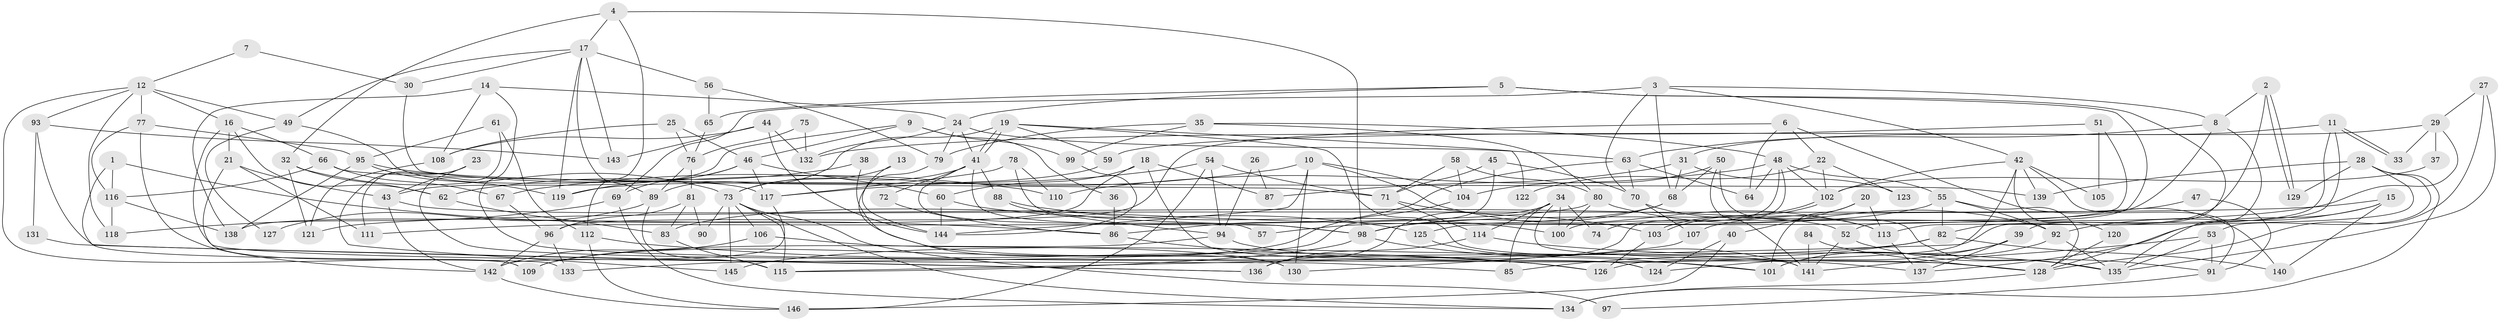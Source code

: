 // coarse degree distribution, {2: 0.16666666666666666, 4: 0.2647058823529412, 3: 0.18627450980392157, 5: 0.17647058823529413, 6: 0.058823529411764705, 10: 0.00980392156862745, 8: 0.06862745098039216, 9: 0.0392156862745098, 7: 0.0196078431372549, 13: 0.00980392156862745}
// Generated by graph-tools (version 1.1) at 2025/55/03/04/25 21:55:10]
// undirected, 146 vertices, 292 edges
graph export_dot {
graph [start="1"]
  node [color=gray90,style=filled];
  1;
  2;
  3;
  4;
  5;
  6;
  7;
  8;
  9;
  10;
  11;
  12;
  13;
  14;
  15;
  16;
  17;
  18;
  19;
  20;
  21;
  22;
  23;
  24;
  25;
  26;
  27;
  28;
  29;
  30;
  31;
  32;
  33;
  34;
  35;
  36;
  37;
  38;
  39;
  40;
  41;
  42;
  43;
  44;
  45;
  46;
  47;
  48;
  49;
  50;
  51;
  52;
  53;
  54;
  55;
  56;
  57;
  58;
  59;
  60;
  61;
  62;
  63;
  64;
  65;
  66;
  67;
  68;
  69;
  70;
  71;
  72;
  73;
  74;
  75;
  76;
  77;
  78;
  79;
  80;
  81;
  82;
  83;
  84;
  85;
  86;
  87;
  88;
  89;
  90;
  91;
  92;
  93;
  94;
  95;
  96;
  97;
  98;
  99;
  100;
  101;
  102;
  103;
  104;
  105;
  106;
  107;
  108;
  109;
  110;
  111;
  112;
  113;
  114;
  115;
  116;
  117;
  118;
  119;
  120;
  121;
  122;
  123;
  124;
  125;
  126;
  127;
  128;
  129;
  130;
  131;
  132;
  133;
  134;
  135;
  136;
  137;
  138;
  139;
  140;
  141;
  142;
  143;
  144;
  145;
  146;
  1 -- 86;
  1 -- 133;
  1 -- 116;
  2 -- 129;
  2 -- 129;
  2 -- 82;
  2 -- 8;
  3 -- 42;
  3 -- 8;
  3 -- 68;
  3 -- 69;
  3 -- 70;
  4 -- 32;
  4 -- 17;
  4 -- 98;
  4 -- 112;
  5 -- 39;
  5 -- 65;
  5 -- 24;
  5 -- 52;
  6 -- 96;
  6 -- 64;
  6 -- 22;
  6 -- 140;
  7 -- 30;
  7 -- 12;
  8 -- 135;
  8 -- 63;
  8 -- 100;
  9 -- 46;
  9 -- 43;
  9 -- 36;
  9 -- 99;
  10 -- 113;
  10 -- 130;
  10 -- 67;
  10 -- 104;
  10 -- 144;
  11 -- 113;
  11 -- 33;
  11 -- 33;
  11 -- 31;
  11 -- 115;
  12 -- 77;
  12 -- 109;
  12 -- 16;
  12 -- 49;
  12 -- 93;
  12 -- 118;
  13 -- 144;
  13 -- 73;
  14 -- 24;
  14 -- 101;
  14 -- 108;
  14 -- 138;
  15 -- 140;
  15 -- 128;
  15 -- 92;
  15 -- 121;
  16 -- 62;
  16 -- 21;
  16 -- 66;
  16 -- 85;
  17 -- 49;
  17 -- 119;
  17 -- 30;
  17 -- 56;
  17 -- 89;
  17 -- 143;
  18 -- 138;
  18 -- 60;
  18 -- 87;
  18 -- 124;
  19 -- 41;
  19 -- 41;
  19 -- 89;
  19 -- 59;
  19 -- 122;
  19 -- 137;
  20 -- 40;
  20 -- 101;
  20 -- 113;
  21 -- 43;
  21 -- 109;
  21 -- 111;
  22 -- 102;
  22 -- 122;
  22 -- 123;
  23 -- 111;
  23 -- 145;
  23 -- 43;
  24 -- 63;
  24 -- 41;
  24 -- 79;
  24 -- 132;
  25 -- 108;
  25 -- 76;
  25 -- 46;
  26 -- 87;
  26 -- 94;
  27 -- 135;
  27 -- 29;
  27 -- 128;
  28 -- 139;
  28 -- 134;
  28 -- 53;
  28 -- 129;
  28 -- 137;
  29 -- 59;
  29 -- 98;
  29 -- 33;
  29 -- 37;
  30 -- 71;
  31 -- 68;
  31 -- 87;
  31 -- 123;
  32 -- 121;
  32 -- 73;
  32 -- 62;
  34 -- 128;
  34 -- 100;
  34 -- 74;
  34 -- 85;
  34 -- 114;
  34 -- 136;
  35 -- 80;
  35 -- 48;
  35 -- 79;
  35 -- 99;
  36 -- 86;
  37 -- 102;
  38 -- 141;
  38 -- 62;
  39 -- 137;
  39 -- 101;
  39 -- 124;
  40 -- 146;
  40 -- 124;
  41 -- 57;
  41 -- 72;
  41 -- 73;
  41 -- 88;
  41 -- 98;
  42 -- 102;
  42 -- 91;
  42 -- 105;
  42 -- 120;
  42 -- 126;
  42 -- 139;
  43 -- 52;
  43 -- 142;
  44 -- 144;
  44 -- 143;
  44 -- 108;
  44 -- 132;
  45 -- 70;
  45 -- 71;
  45 -- 133;
  46 -- 69;
  46 -- 60;
  46 -- 117;
  46 -- 119;
  47 -- 107;
  47 -- 91;
  48 -- 136;
  48 -- 110;
  48 -- 55;
  48 -- 64;
  48 -- 74;
  48 -- 102;
  49 -- 117;
  49 -- 127;
  50 -- 68;
  50 -- 104;
  50 -- 135;
  50 -- 141;
  51 -- 125;
  51 -- 132;
  51 -- 105;
  52 -- 141;
  52 -- 91;
  53 -- 135;
  53 -- 91;
  53 -- 141;
  54 -- 117;
  54 -- 146;
  54 -- 71;
  54 -- 94;
  55 -- 128;
  55 -- 57;
  55 -- 82;
  55 -- 92;
  56 -- 79;
  56 -- 65;
  58 -- 71;
  58 -- 104;
  58 -- 80;
  59 -- 119;
  60 -- 144;
  60 -- 125;
  61 -- 112;
  61 -- 124;
  61 -- 95;
  62 -- 83;
  63 -- 70;
  63 -- 64;
  63 -- 86;
  65 -- 76;
  66 -- 116;
  66 -- 67;
  66 -- 139;
  67 -- 96;
  68 -- 98;
  68 -- 83;
  69 -- 134;
  69 -- 118;
  70 -- 113;
  70 -- 107;
  71 -- 114;
  71 -- 103;
  72 -- 86;
  73 -- 115;
  73 -- 90;
  73 -- 97;
  73 -- 106;
  73 -- 134;
  73 -- 145;
  75 -- 76;
  75 -- 132;
  76 -- 81;
  76 -- 89;
  77 -- 95;
  77 -- 116;
  77 -- 142;
  78 -- 117;
  78 -- 98;
  78 -- 110;
  79 -- 130;
  80 -- 92;
  80 -- 100;
  80 -- 111;
  81 -- 83;
  81 -- 96;
  81 -- 90;
  82 -- 85;
  82 -- 140;
  82 -- 145;
  83 -- 115;
  84 -- 141;
  84 -- 128;
  86 -- 126;
  88 -- 100;
  88 -- 94;
  89 -- 115;
  89 -- 127;
  91 -- 97;
  92 -- 101;
  92 -- 135;
  93 -- 136;
  93 -- 131;
  93 -- 143;
  94 -- 109;
  94 -- 128;
  95 -- 138;
  95 -- 110;
  95 -- 119;
  96 -- 142;
  96 -- 133;
  98 -- 101;
  98 -- 115;
  99 -- 144;
  102 -- 103;
  102 -- 103;
  103 -- 126;
  104 -- 109;
  106 -- 142;
  106 -- 130;
  107 -- 130;
  108 -- 121;
  112 -- 126;
  112 -- 146;
  113 -- 137;
  114 -- 135;
  114 -- 136;
  116 -- 118;
  116 -- 138;
  117 -- 142;
  120 -- 128;
  125 -- 141;
  128 -- 134;
  131 -- 136;
  142 -- 146;
}
